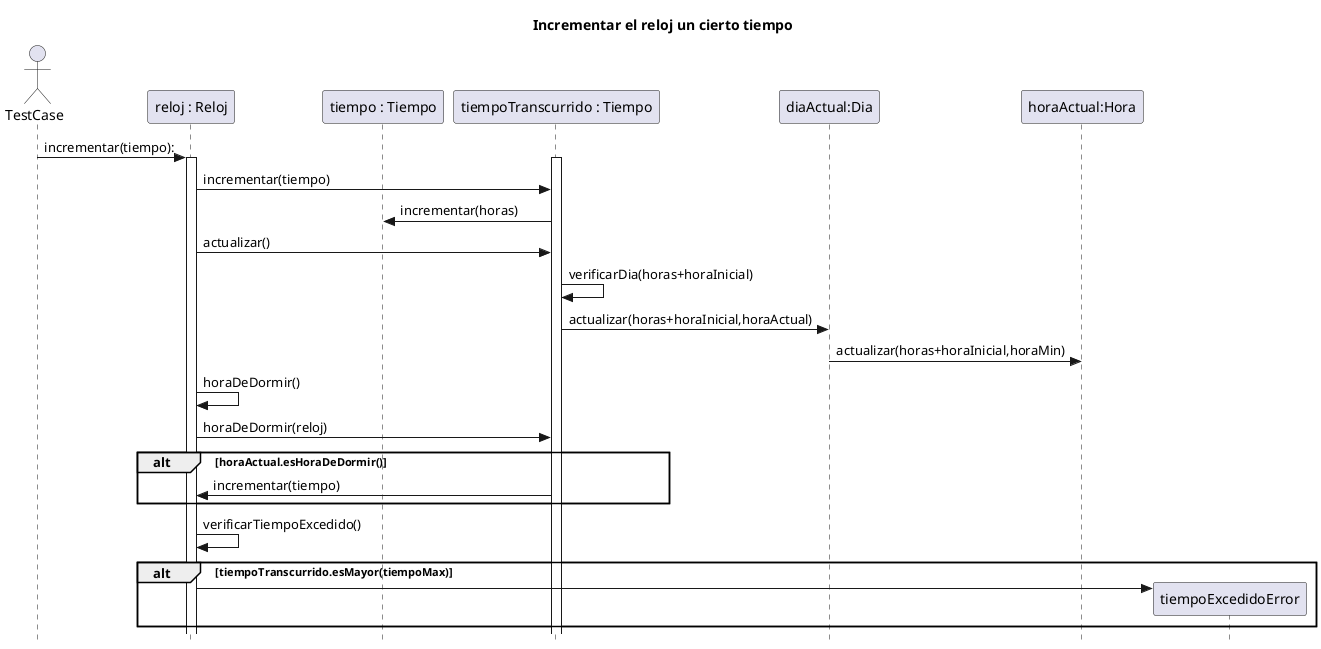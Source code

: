 @startuml
skinparam style strictuml
title:  Incrementar el reloj un cierto tiempo
actor TestCase

participant "reloj : Reloj" as reloj
participant "tiempo : Tiempo" as tiempo
participant "tiempoTranscurrido : Tiempo" as tiempoTranscurrido
participant "diaActual:Dia" as dia
participant "horaActual:Hora" as hora

TestCase -> reloj: incrementar(tiempo):
activate reloj
activate tiempoTranscurrido
reloj -> tiempoTranscurrido:incrementar(tiempo)
tiempoTranscurrido -> tiempo:incrementar(horas)
reloj -> tiempoTranscurrido:actualizar()
tiempoTranscurrido -> tiempoTranscurrido:verificarDia(horas+horaInicial)
tiempoTranscurrido -> dia:actualizar(horas+horaInicial,horaActual)
dia -> hora:actualizar(horas+horaInicial,horaMin)
reloj -> reloj:horaDeDormir()
reloj -> tiempoTranscurrido: horaDeDormir(reloj)
alt horaActual.esHoraDeDormir()
    tiempoTranscurrido -> reloj:incrementar(tiempo)
end
reloj -> reloj: verificarTiempoExcedido()
alt tiempoTranscurrido.esMayor(tiempoMax)
    reloj -> tiempoExcedidoError **
end

@enduml
